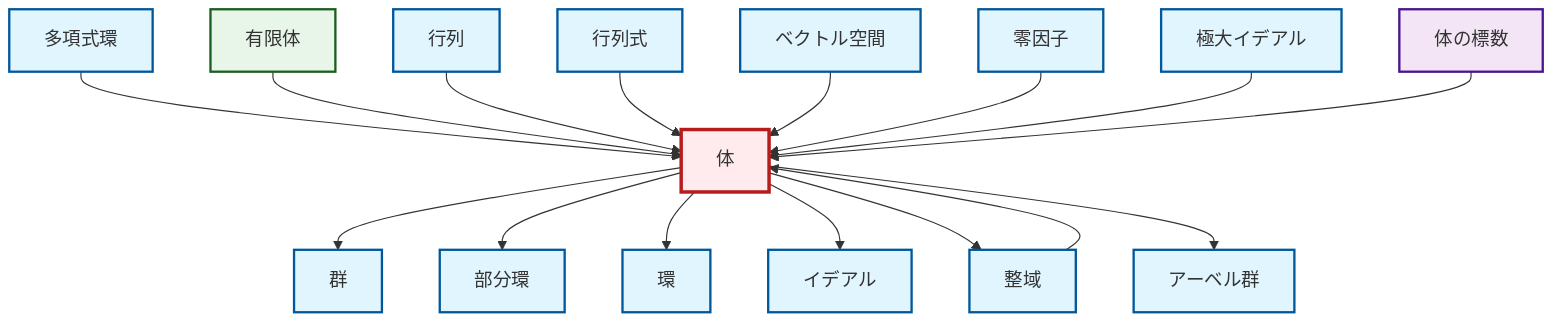 graph TD
    classDef definition fill:#e1f5fe,stroke:#01579b,stroke-width:2px
    classDef theorem fill:#f3e5f5,stroke:#4a148c,stroke-width:2px
    classDef axiom fill:#fff3e0,stroke:#e65100,stroke-width:2px
    classDef example fill:#e8f5e9,stroke:#1b5e20,stroke-width:2px
    classDef current fill:#ffebee,stroke:#b71c1c,stroke-width:3px
    def-group["群"]:::definition
    def-maximal-ideal["極大イデアル"]:::definition
    ex-finite-field["有限体"]:::example
    def-polynomial-ring["多項式環"]:::definition
    def-abelian-group["アーベル群"]:::definition
    thm-field-characteristic["体の標数"]:::theorem
    def-vector-space["ベクトル空間"]:::definition
    def-matrix["行列"]:::definition
    def-zero-divisor["零因子"]:::definition
    def-integral-domain["整域"]:::definition
    def-ring["環"]:::definition
    def-ideal["イデアル"]:::definition
    def-determinant["行列式"]:::definition
    def-field["体"]:::definition
    def-subring["部分環"]:::definition
    def-polynomial-ring --> def-field
    def-field --> def-group
    def-field --> def-subring
    ex-finite-field --> def-field
    def-matrix --> def-field
    def-determinant --> def-field
    def-integral-domain --> def-field
    def-vector-space --> def-field
    def-zero-divisor --> def-field
    def-field --> def-ring
    def-field --> def-ideal
    def-field --> def-integral-domain
    def-field --> def-abelian-group
    def-maximal-ideal --> def-field
    thm-field-characteristic --> def-field
    class def-field current